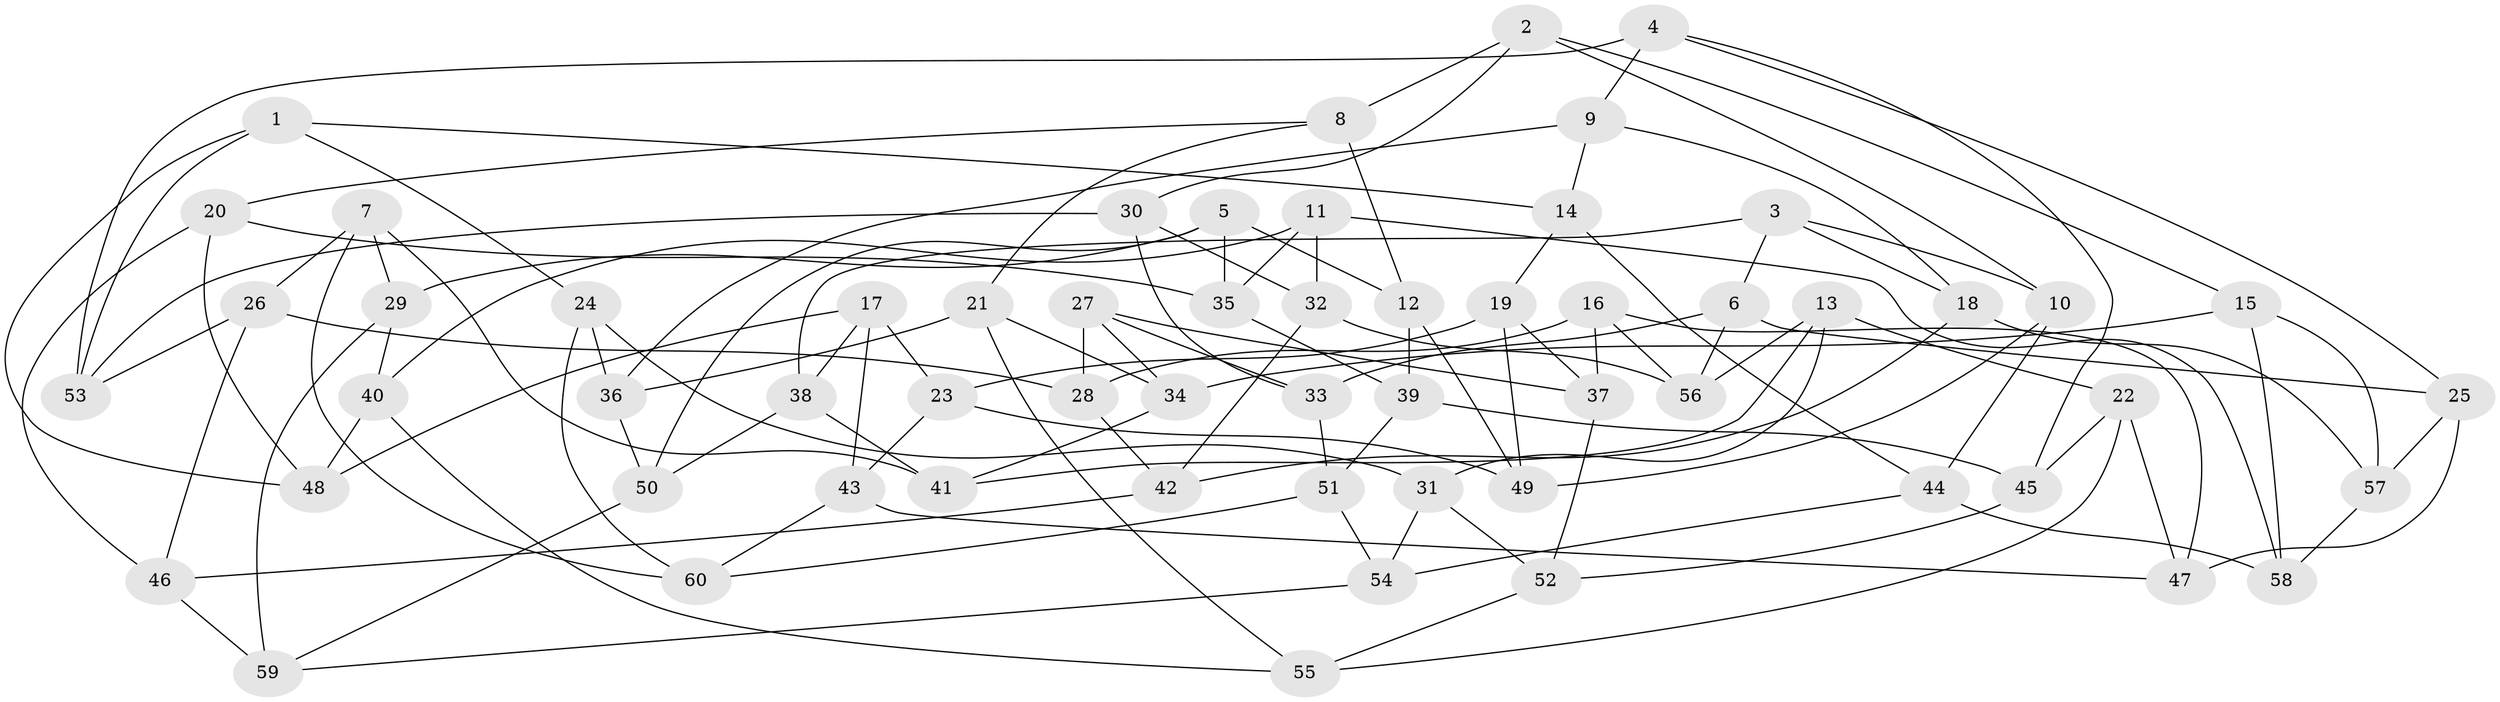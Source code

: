 // coarse degree distribution, {4: 0.3055555555555556, 6: 0.5833333333333334, 5: 0.08333333333333333, 3: 0.027777777777777776}
// Generated by graph-tools (version 1.1) at 2025/24/03/03/25 07:24:30]
// undirected, 60 vertices, 120 edges
graph export_dot {
graph [start="1"]
  node [color=gray90,style=filled];
  1;
  2;
  3;
  4;
  5;
  6;
  7;
  8;
  9;
  10;
  11;
  12;
  13;
  14;
  15;
  16;
  17;
  18;
  19;
  20;
  21;
  22;
  23;
  24;
  25;
  26;
  27;
  28;
  29;
  30;
  31;
  32;
  33;
  34;
  35;
  36;
  37;
  38;
  39;
  40;
  41;
  42;
  43;
  44;
  45;
  46;
  47;
  48;
  49;
  50;
  51;
  52;
  53;
  54;
  55;
  56;
  57;
  58;
  59;
  60;
  1 -- 48;
  1 -- 53;
  1 -- 14;
  1 -- 24;
  2 -- 30;
  2 -- 10;
  2 -- 8;
  2 -- 15;
  3 -- 18;
  3 -- 38;
  3 -- 10;
  3 -- 6;
  4 -- 45;
  4 -- 25;
  4 -- 9;
  4 -- 53;
  5 -- 29;
  5 -- 35;
  5 -- 12;
  5 -- 50;
  6 -- 56;
  6 -- 25;
  6 -- 33;
  7 -- 41;
  7 -- 60;
  7 -- 29;
  7 -- 26;
  8 -- 20;
  8 -- 21;
  8 -- 12;
  9 -- 18;
  9 -- 36;
  9 -- 14;
  10 -- 44;
  10 -- 49;
  11 -- 58;
  11 -- 40;
  11 -- 32;
  11 -- 35;
  12 -- 49;
  12 -- 39;
  13 -- 31;
  13 -- 22;
  13 -- 56;
  13 -- 41;
  14 -- 44;
  14 -- 19;
  15 -- 57;
  15 -- 58;
  15 -- 34;
  16 -- 28;
  16 -- 47;
  16 -- 37;
  16 -- 56;
  17 -- 38;
  17 -- 43;
  17 -- 23;
  17 -- 48;
  18 -- 42;
  18 -- 57;
  19 -- 37;
  19 -- 49;
  19 -- 23;
  20 -- 46;
  20 -- 35;
  20 -- 48;
  21 -- 36;
  21 -- 55;
  21 -- 34;
  22 -- 45;
  22 -- 55;
  22 -- 47;
  23 -- 49;
  23 -- 43;
  24 -- 60;
  24 -- 31;
  24 -- 36;
  25 -- 57;
  25 -- 47;
  26 -- 53;
  26 -- 28;
  26 -- 46;
  27 -- 33;
  27 -- 28;
  27 -- 34;
  27 -- 37;
  28 -- 42;
  29 -- 40;
  29 -- 59;
  30 -- 53;
  30 -- 32;
  30 -- 33;
  31 -- 52;
  31 -- 54;
  32 -- 42;
  32 -- 56;
  33 -- 51;
  34 -- 41;
  35 -- 39;
  36 -- 50;
  37 -- 52;
  38 -- 50;
  38 -- 41;
  39 -- 45;
  39 -- 51;
  40 -- 48;
  40 -- 55;
  42 -- 46;
  43 -- 47;
  43 -- 60;
  44 -- 58;
  44 -- 54;
  45 -- 52;
  46 -- 59;
  50 -- 59;
  51 -- 54;
  51 -- 60;
  52 -- 55;
  54 -- 59;
  57 -- 58;
}
